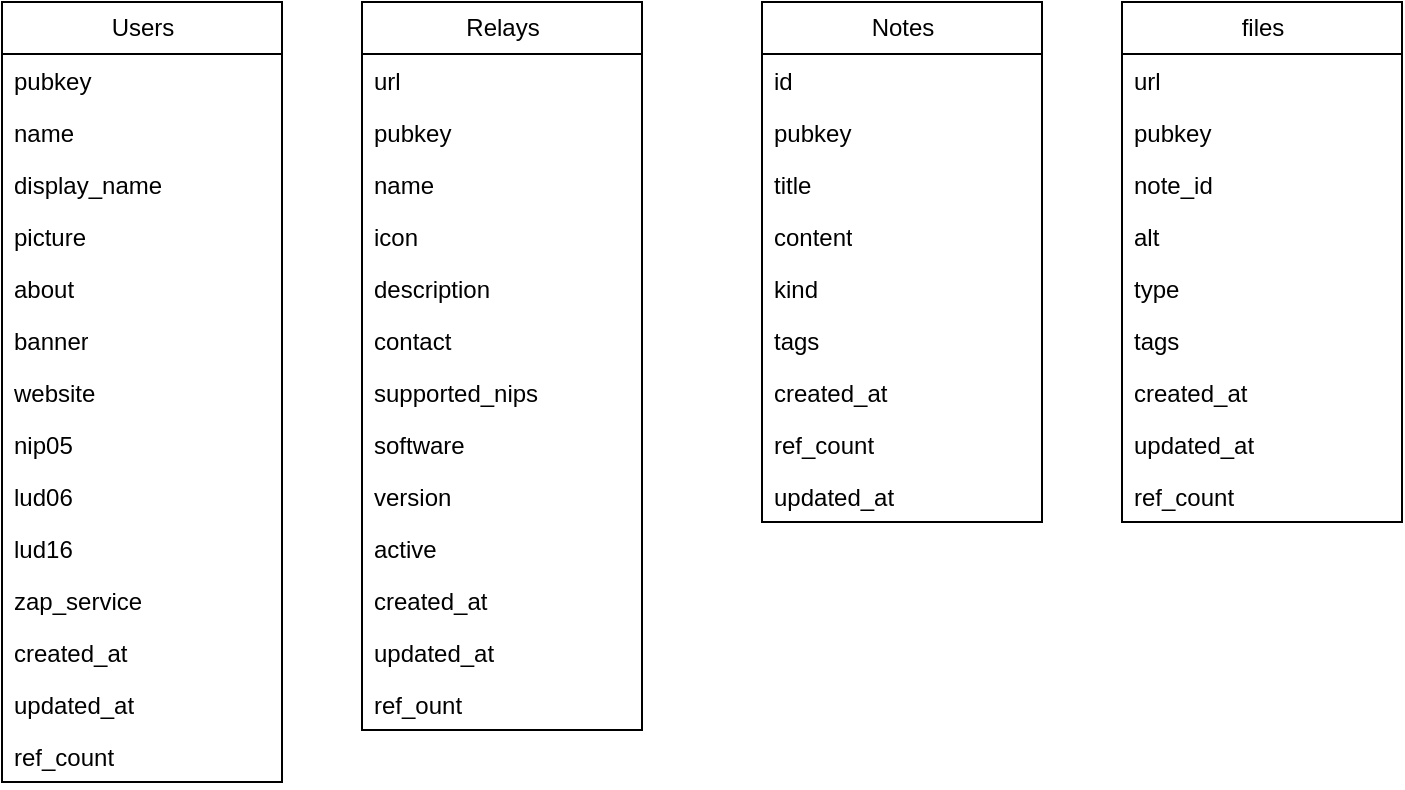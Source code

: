 <mxfile version="28.2.1">
  <diagram name="Página-1" id="jXSAgWF-4zvqbGGsyiac">
    <mxGraphModel dx="1810" dy="547" grid="1" gridSize="10" guides="1" tooltips="1" connect="1" arrows="1" fold="1" page="1" pageScale="1" pageWidth="827" pageHeight="1169" math="0" shadow="0">
      <root>
        <mxCell id="0" />
        <mxCell id="1" parent="0" />
        <mxCell id="9zEj83XKwqVBPFm6uY9B-1" value="Users" style="swimlane;fontStyle=0;childLayout=stackLayout;horizontal=1;startSize=26;fillColor=none;horizontalStack=0;resizeParent=1;resizeParentMax=0;resizeLast=0;collapsible=1;marginBottom=0;html=1;" parent="1" vertex="1">
          <mxGeometry x="-170" y="80" width="140" height="390" as="geometry" />
        </mxCell>
        <mxCell id="9zEj83XKwqVBPFm6uY9B-2" value="pubkey" style="text;strokeColor=none;fillColor=none;align=left;verticalAlign=top;spacingLeft=4;spacingRight=4;overflow=hidden;rotatable=0;points=[[0,0.5],[1,0.5]];portConstraint=eastwest;whiteSpace=wrap;html=1;" parent="9zEj83XKwqVBPFm6uY9B-1" vertex="1">
          <mxGeometry y="26" width="140" height="26" as="geometry" />
        </mxCell>
        <mxCell id="9zEj83XKwqVBPFm6uY9B-3" value="name" style="text;strokeColor=none;fillColor=none;align=left;verticalAlign=top;spacingLeft=4;spacingRight=4;overflow=hidden;rotatable=0;points=[[0,0.5],[1,0.5]];portConstraint=eastwest;whiteSpace=wrap;html=1;" parent="9zEj83XKwqVBPFm6uY9B-1" vertex="1">
          <mxGeometry y="52" width="140" height="26" as="geometry" />
        </mxCell>
        <mxCell id="9zEj83XKwqVBPFm6uY9B-4" value="display_name" style="text;strokeColor=none;fillColor=none;align=left;verticalAlign=top;spacingLeft=4;spacingRight=4;overflow=hidden;rotatable=0;points=[[0,0.5],[1,0.5]];portConstraint=eastwest;whiteSpace=wrap;html=1;" parent="9zEj83XKwqVBPFm6uY9B-1" vertex="1">
          <mxGeometry y="78" width="140" height="26" as="geometry" />
        </mxCell>
        <mxCell id="joEj9sLW2nGgoRtqDkdS-2" value="picture" style="text;strokeColor=none;fillColor=none;align=left;verticalAlign=top;spacingLeft=4;spacingRight=4;overflow=hidden;rotatable=0;points=[[0,0.5],[1,0.5]];portConstraint=eastwest;whiteSpace=wrap;html=1;" vertex="1" parent="9zEj83XKwqVBPFm6uY9B-1">
          <mxGeometry y="104" width="140" height="26" as="geometry" />
        </mxCell>
        <mxCell id="joEj9sLW2nGgoRtqDkdS-3" value="about" style="text;strokeColor=none;fillColor=none;align=left;verticalAlign=top;spacingLeft=4;spacingRight=4;overflow=hidden;rotatable=0;points=[[0,0.5],[1,0.5]];portConstraint=eastwest;whiteSpace=wrap;html=1;" vertex="1" parent="9zEj83XKwqVBPFm6uY9B-1">
          <mxGeometry y="130" width="140" height="26" as="geometry" />
        </mxCell>
        <mxCell id="joEj9sLW2nGgoRtqDkdS-1" value="banner" style="text;strokeColor=none;fillColor=none;align=left;verticalAlign=top;spacingLeft=4;spacingRight=4;overflow=hidden;rotatable=0;points=[[0,0.5],[1,0.5]];portConstraint=eastwest;whiteSpace=wrap;html=1;" vertex="1" parent="9zEj83XKwqVBPFm6uY9B-1">
          <mxGeometry y="156" width="140" height="26" as="geometry" />
        </mxCell>
        <mxCell id="joEj9sLW2nGgoRtqDkdS-12" value="website" style="text;strokeColor=none;fillColor=none;align=left;verticalAlign=top;spacingLeft=4;spacingRight=4;overflow=hidden;rotatable=0;points=[[0,0.5],[1,0.5]];portConstraint=eastwest;whiteSpace=wrap;html=1;" vertex="1" parent="9zEj83XKwqVBPFm6uY9B-1">
          <mxGeometry y="182" width="140" height="26" as="geometry" />
        </mxCell>
        <mxCell id="joEj9sLW2nGgoRtqDkdS-14" value="nip05" style="text;strokeColor=none;fillColor=none;align=left;verticalAlign=top;spacingLeft=4;spacingRight=4;overflow=hidden;rotatable=0;points=[[0,0.5],[1,0.5]];portConstraint=eastwest;whiteSpace=wrap;html=1;" vertex="1" parent="9zEj83XKwqVBPFm6uY9B-1">
          <mxGeometry y="208" width="140" height="26" as="geometry" />
        </mxCell>
        <mxCell id="joEj9sLW2nGgoRtqDkdS-13" value="lud06" style="text;strokeColor=none;fillColor=none;align=left;verticalAlign=top;spacingLeft=4;spacingRight=4;overflow=hidden;rotatable=0;points=[[0,0.5],[1,0.5]];portConstraint=eastwest;whiteSpace=wrap;html=1;" vertex="1" parent="9zEj83XKwqVBPFm6uY9B-1">
          <mxGeometry y="234" width="140" height="26" as="geometry" />
        </mxCell>
        <mxCell id="joEj9sLW2nGgoRtqDkdS-15" value="lud16" style="text;strokeColor=none;fillColor=none;align=left;verticalAlign=top;spacingLeft=4;spacingRight=4;overflow=hidden;rotatable=0;points=[[0,0.5],[1,0.5]];portConstraint=eastwest;whiteSpace=wrap;html=1;" vertex="1" parent="9zEj83XKwqVBPFm6uY9B-1">
          <mxGeometry y="260" width="140" height="26" as="geometry" />
        </mxCell>
        <mxCell id="joEj9sLW2nGgoRtqDkdS-16" value="zap_service" style="text;strokeColor=none;fillColor=none;align=left;verticalAlign=top;spacingLeft=4;spacingRight=4;overflow=hidden;rotatable=0;points=[[0,0.5],[1,0.5]];portConstraint=eastwest;whiteSpace=wrap;html=1;" vertex="1" parent="9zEj83XKwqVBPFm6uY9B-1">
          <mxGeometry y="286" width="140" height="26" as="geometry" />
        </mxCell>
        <mxCell id="joEj9sLW2nGgoRtqDkdS-25" value="created_at" style="text;strokeColor=none;fillColor=none;align=left;verticalAlign=top;spacingLeft=4;spacingRight=4;overflow=hidden;rotatable=0;points=[[0,0.5],[1,0.5]];portConstraint=eastwest;whiteSpace=wrap;html=1;" vertex="1" parent="9zEj83XKwqVBPFm6uY9B-1">
          <mxGeometry y="312" width="140" height="26" as="geometry" />
        </mxCell>
        <mxCell id="joEj9sLW2nGgoRtqDkdS-26" value="updated_at" style="text;strokeColor=none;fillColor=none;align=left;verticalAlign=top;spacingLeft=4;spacingRight=4;overflow=hidden;rotatable=0;points=[[0,0.5],[1,0.5]];portConstraint=eastwest;whiteSpace=wrap;html=1;" vertex="1" parent="9zEj83XKwqVBPFm6uY9B-1">
          <mxGeometry y="338" width="140" height="26" as="geometry" />
        </mxCell>
        <mxCell id="joEj9sLW2nGgoRtqDkdS-27" value="ref_count" style="text;strokeColor=none;fillColor=none;align=left;verticalAlign=top;spacingLeft=4;spacingRight=4;overflow=hidden;rotatable=0;points=[[0,0.5],[1,0.5]];portConstraint=eastwest;whiteSpace=wrap;html=1;" vertex="1" parent="9zEj83XKwqVBPFm6uY9B-1">
          <mxGeometry y="364" width="140" height="26" as="geometry" />
        </mxCell>
        <mxCell id="9zEj83XKwqVBPFm6uY9B-5" value="Notes" style="swimlane;fontStyle=0;childLayout=stackLayout;horizontal=1;startSize=26;fillColor=none;horizontalStack=0;resizeParent=1;resizeParentMax=0;resizeLast=0;collapsible=1;marginBottom=0;html=1;" parent="1" vertex="1">
          <mxGeometry x="210" y="80" width="140" height="260" as="geometry">
            <mxRectangle x="310" y="10" width="70" height="30" as="alternateBounds" />
          </mxGeometry>
        </mxCell>
        <mxCell id="9zEj83XKwqVBPFm6uY9B-6" value="id" style="text;strokeColor=none;fillColor=none;align=left;verticalAlign=top;spacingLeft=4;spacingRight=4;overflow=hidden;rotatable=0;points=[[0,0.5],[1,0.5]];portConstraint=eastwest;whiteSpace=wrap;html=1;" parent="9zEj83XKwqVBPFm6uY9B-5" vertex="1">
          <mxGeometry y="26" width="140" height="26" as="geometry" />
        </mxCell>
        <mxCell id="9zEj83XKwqVBPFm6uY9B-7" value="pubkey" style="text;strokeColor=none;fillColor=none;align=left;verticalAlign=top;spacingLeft=4;spacingRight=4;overflow=hidden;rotatable=0;points=[[0,0.5],[1,0.5]];portConstraint=eastwest;whiteSpace=wrap;html=1;" parent="9zEj83XKwqVBPFm6uY9B-5" vertex="1">
          <mxGeometry y="52" width="140" height="26" as="geometry" />
        </mxCell>
        <mxCell id="9zEj83XKwqVBPFm6uY9B-8" value="title" style="text;strokeColor=none;fillColor=none;align=left;verticalAlign=top;spacingLeft=4;spacingRight=4;overflow=hidden;rotatable=0;points=[[0,0.5],[1,0.5]];portConstraint=eastwest;whiteSpace=wrap;html=1;" parent="9zEj83XKwqVBPFm6uY9B-5" vertex="1">
          <mxGeometry y="78" width="140" height="26" as="geometry" />
        </mxCell>
        <mxCell id="joEj9sLW2nGgoRtqDkdS-17" value="content" style="text;strokeColor=none;fillColor=none;align=left;verticalAlign=top;spacingLeft=4;spacingRight=4;overflow=hidden;rotatable=0;points=[[0,0.5],[1,0.5]];portConstraint=eastwest;whiteSpace=wrap;html=1;" vertex="1" parent="9zEj83XKwqVBPFm6uY9B-5">
          <mxGeometry y="104" width="140" height="26" as="geometry" />
        </mxCell>
        <mxCell id="joEj9sLW2nGgoRtqDkdS-18" value="kind" style="text;strokeColor=none;fillColor=none;align=left;verticalAlign=top;spacingLeft=4;spacingRight=4;overflow=hidden;rotatable=0;points=[[0,0.5],[1,0.5]];portConstraint=eastwest;whiteSpace=wrap;html=1;" vertex="1" parent="9zEj83XKwqVBPFm6uY9B-5">
          <mxGeometry y="130" width="140" height="26" as="geometry" />
        </mxCell>
        <mxCell id="joEj9sLW2nGgoRtqDkdS-19" value="tags" style="text;strokeColor=none;fillColor=none;align=left;verticalAlign=top;spacingLeft=4;spacingRight=4;overflow=hidden;rotatable=0;points=[[0,0.5],[1,0.5]];portConstraint=eastwest;whiteSpace=wrap;html=1;" vertex="1" parent="9zEj83XKwqVBPFm6uY9B-5">
          <mxGeometry y="156" width="140" height="26" as="geometry" />
        </mxCell>
        <mxCell id="joEj9sLW2nGgoRtqDkdS-29" value="created_at" style="text;strokeColor=none;fillColor=none;align=left;verticalAlign=top;spacingLeft=4;spacingRight=4;overflow=hidden;rotatable=0;points=[[0,0.5],[1,0.5]];portConstraint=eastwest;whiteSpace=wrap;html=1;" vertex="1" parent="9zEj83XKwqVBPFm6uY9B-5">
          <mxGeometry y="182" width="140" height="26" as="geometry" />
        </mxCell>
        <mxCell id="joEj9sLW2nGgoRtqDkdS-31" value="ref_count" style="text;strokeColor=none;fillColor=none;align=left;verticalAlign=top;spacingLeft=4;spacingRight=4;overflow=hidden;rotatable=0;points=[[0,0.5],[1,0.5]];portConstraint=eastwest;whiteSpace=wrap;html=1;" vertex="1" parent="9zEj83XKwqVBPFm6uY9B-5">
          <mxGeometry y="208" width="140" height="26" as="geometry" />
        </mxCell>
        <mxCell id="joEj9sLW2nGgoRtqDkdS-30" value="updated_at" style="text;strokeColor=none;fillColor=none;align=left;verticalAlign=top;spacingLeft=4;spacingRight=4;overflow=hidden;rotatable=0;points=[[0,0.5],[1,0.5]];portConstraint=eastwest;whiteSpace=wrap;html=1;" vertex="1" parent="9zEj83XKwqVBPFm6uY9B-5">
          <mxGeometry y="234" width="140" height="26" as="geometry" />
        </mxCell>
        <mxCell id="9zEj83XKwqVBPFm6uY9B-12" value="files" style="swimlane;fontStyle=0;childLayout=stackLayout;horizontal=1;startSize=26;fillColor=none;horizontalStack=0;resizeParent=1;resizeParentMax=0;resizeLast=0;collapsible=1;marginBottom=0;html=1;" parent="1" vertex="1">
          <mxGeometry x="390" y="80" width="140" height="260" as="geometry" />
        </mxCell>
        <mxCell id="9zEj83XKwqVBPFm6uY9B-13" value="url" style="text;strokeColor=none;fillColor=none;align=left;verticalAlign=top;spacingLeft=4;spacingRight=4;overflow=hidden;rotatable=0;points=[[0,0.5],[1,0.5]];portConstraint=eastwest;whiteSpace=wrap;html=1;" parent="9zEj83XKwqVBPFm6uY9B-12" vertex="1">
          <mxGeometry y="26" width="140" height="26" as="geometry" />
        </mxCell>
        <mxCell id="9zEj83XKwqVBPFm6uY9B-14" value="pubkey" style="text;strokeColor=none;fillColor=none;align=left;verticalAlign=top;spacingLeft=4;spacingRight=4;overflow=hidden;rotatable=0;points=[[0,0.5],[1,0.5]];portConstraint=eastwest;whiteSpace=wrap;html=1;" parent="9zEj83XKwqVBPFm6uY9B-12" vertex="1">
          <mxGeometry y="52" width="140" height="26" as="geometry" />
        </mxCell>
        <mxCell id="joEj9sLW2nGgoRtqDkdS-32" value="note_id" style="text;strokeColor=none;fillColor=none;align=left;verticalAlign=top;spacingLeft=4;spacingRight=4;overflow=hidden;rotatable=0;points=[[0,0.5],[1,0.5]];portConstraint=eastwest;whiteSpace=wrap;html=1;" vertex="1" parent="9zEj83XKwqVBPFm6uY9B-12">
          <mxGeometry y="78" width="140" height="26" as="geometry" />
        </mxCell>
        <mxCell id="9zEj83XKwqVBPFm6uY9B-15" value="alt" style="text;strokeColor=none;fillColor=none;align=left;verticalAlign=top;spacingLeft=4;spacingRight=4;overflow=hidden;rotatable=0;points=[[0,0.5],[1,0.5]];portConstraint=eastwest;whiteSpace=wrap;html=1;" parent="9zEj83XKwqVBPFm6uY9B-12" vertex="1">
          <mxGeometry y="104" width="140" height="26" as="geometry" />
        </mxCell>
        <mxCell id="joEj9sLW2nGgoRtqDkdS-33" value="type" style="text;strokeColor=none;fillColor=none;align=left;verticalAlign=top;spacingLeft=4;spacingRight=4;overflow=hidden;rotatable=0;points=[[0,0.5],[1,0.5]];portConstraint=eastwest;whiteSpace=wrap;html=1;" vertex="1" parent="9zEj83XKwqVBPFm6uY9B-12">
          <mxGeometry y="130" width="140" height="26" as="geometry" />
        </mxCell>
        <mxCell id="joEj9sLW2nGgoRtqDkdS-34" value="tags" style="text;strokeColor=none;fillColor=none;align=left;verticalAlign=top;spacingLeft=4;spacingRight=4;overflow=hidden;rotatable=0;points=[[0,0.5],[1,0.5]];portConstraint=eastwest;whiteSpace=wrap;html=1;" vertex="1" parent="9zEj83XKwqVBPFm6uY9B-12">
          <mxGeometry y="156" width="140" height="26" as="geometry" />
        </mxCell>
        <mxCell id="joEj9sLW2nGgoRtqDkdS-20" value="created_at" style="text;strokeColor=none;fillColor=none;align=left;verticalAlign=top;spacingLeft=4;spacingRight=4;overflow=hidden;rotatable=0;points=[[0,0.5],[1,0.5]];portConstraint=eastwest;whiteSpace=wrap;html=1;" vertex="1" parent="9zEj83XKwqVBPFm6uY9B-12">
          <mxGeometry y="182" width="140" height="26" as="geometry" />
        </mxCell>
        <mxCell id="joEj9sLW2nGgoRtqDkdS-21" value="updated_at" style="text;strokeColor=none;fillColor=none;align=left;verticalAlign=top;spacingLeft=4;spacingRight=4;overflow=hidden;rotatable=0;points=[[0,0.5],[1,0.5]];portConstraint=eastwest;whiteSpace=wrap;html=1;" vertex="1" parent="9zEj83XKwqVBPFm6uY9B-12">
          <mxGeometry y="208" width="140" height="26" as="geometry" />
        </mxCell>
        <mxCell id="joEj9sLW2nGgoRtqDkdS-22" value="ref_count" style="text;strokeColor=none;fillColor=none;align=left;verticalAlign=top;spacingLeft=4;spacingRight=4;overflow=hidden;rotatable=0;points=[[0,0.5],[1,0.5]];portConstraint=eastwest;whiteSpace=wrap;html=1;" vertex="1" parent="9zEj83XKwqVBPFm6uY9B-12">
          <mxGeometry y="234" width="140" height="26" as="geometry" />
        </mxCell>
        <mxCell id="9zEj83XKwqVBPFm6uY9B-18" value="Relays" style="swimlane;fontStyle=0;childLayout=stackLayout;horizontal=1;startSize=26;fillColor=none;horizontalStack=0;resizeParent=1;resizeParentMax=0;resizeLast=0;collapsible=1;marginBottom=0;html=1;" parent="1" vertex="1">
          <mxGeometry x="10" y="80" width="140" height="364" as="geometry" />
        </mxCell>
        <mxCell id="9zEj83XKwqVBPFm6uY9B-19" value="url" style="text;strokeColor=none;fillColor=none;align=left;verticalAlign=top;spacingLeft=4;spacingRight=4;overflow=hidden;rotatable=0;points=[[0,0.5],[1,0.5]];portConstraint=eastwest;whiteSpace=wrap;html=1;" parent="9zEj83XKwqVBPFm6uY9B-18" vertex="1">
          <mxGeometry y="26" width="140" height="26" as="geometry" />
        </mxCell>
        <mxCell id="9zEj83XKwqVBPFm6uY9B-20" value="pubkey" style="text;strokeColor=none;fillColor=none;align=left;verticalAlign=top;spacingLeft=4;spacingRight=4;overflow=hidden;rotatable=0;points=[[0,0.5],[1,0.5]];portConstraint=eastwest;whiteSpace=wrap;html=1;" parent="9zEj83XKwqVBPFm6uY9B-18" vertex="1">
          <mxGeometry y="52" width="140" height="26" as="geometry" />
        </mxCell>
        <mxCell id="9zEj83XKwqVBPFm6uY9B-21" value="name" style="text;strokeColor=none;fillColor=none;align=left;verticalAlign=top;spacingLeft=4;spacingRight=4;overflow=hidden;rotatable=0;points=[[0,0.5],[1,0.5]];portConstraint=eastwest;whiteSpace=wrap;html=1;" parent="9zEj83XKwqVBPFm6uY9B-18" vertex="1">
          <mxGeometry y="78" width="140" height="26" as="geometry" />
        </mxCell>
        <mxCell id="joEj9sLW2nGgoRtqDkdS-10" value="icon" style="text;strokeColor=none;fillColor=none;align=left;verticalAlign=top;spacingLeft=4;spacingRight=4;overflow=hidden;rotatable=0;points=[[0,0.5],[1,0.5]];portConstraint=eastwest;whiteSpace=wrap;html=1;" vertex="1" parent="9zEj83XKwqVBPFm6uY9B-18">
          <mxGeometry y="104" width="140" height="26" as="geometry" />
        </mxCell>
        <mxCell id="joEj9sLW2nGgoRtqDkdS-4" value="description" style="text;strokeColor=none;fillColor=none;align=left;verticalAlign=top;spacingLeft=4;spacingRight=4;overflow=hidden;rotatable=0;points=[[0,0.5],[1,0.5]];portConstraint=eastwest;whiteSpace=wrap;html=1;" vertex="1" parent="9zEj83XKwqVBPFm6uY9B-18">
          <mxGeometry y="130" width="140" height="26" as="geometry" />
        </mxCell>
        <mxCell id="joEj9sLW2nGgoRtqDkdS-6" value="contact" style="text;strokeColor=none;fillColor=none;align=left;verticalAlign=top;spacingLeft=4;spacingRight=4;overflow=hidden;rotatable=0;points=[[0,0.5],[1,0.5]];portConstraint=eastwest;whiteSpace=wrap;html=1;" vertex="1" parent="9zEj83XKwqVBPFm6uY9B-18">
          <mxGeometry y="156" width="140" height="26" as="geometry" />
        </mxCell>
        <mxCell id="joEj9sLW2nGgoRtqDkdS-5" value="supported_nips" style="text;strokeColor=none;fillColor=none;align=left;verticalAlign=top;spacingLeft=4;spacingRight=4;overflow=hidden;rotatable=0;points=[[0,0.5],[1,0.5]];portConstraint=eastwest;whiteSpace=wrap;html=1;" vertex="1" parent="9zEj83XKwqVBPFm6uY9B-18">
          <mxGeometry y="182" width="140" height="26" as="geometry" />
        </mxCell>
        <mxCell id="joEj9sLW2nGgoRtqDkdS-7" value="software" style="text;strokeColor=none;fillColor=none;align=left;verticalAlign=top;spacingLeft=4;spacingRight=4;overflow=hidden;rotatable=0;points=[[0,0.5],[1,0.5]];portConstraint=eastwest;whiteSpace=wrap;html=1;" vertex="1" parent="9zEj83XKwqVBPFm6uY9B-18">
          <mxGeometry y="208" width="140" height="26" as="geometry" />
        </mxCell>
        <mxCell id="joEj9sLW2nGgoRtqDkdS-8" value="version" style="text;strokeColor=none;fillColor=none;align=left;verticalAlign=top;spacingLeft=4;spacingRight=4;overflow=hidden;rotatable=0;points=[[0,0.5],[1,0.5]];portConstraint=eastwest;whiteSpace=wrap;html=1;" vertex="1" parent="9zEj83XKwqVBPFm6uY9B-18">
          <mxGeometry y="234" width="140" height="26" as="geometry" />
        </mxCell>
        <mxCell id="joEj9sLW2nGgoRtqDkdS-9" value="active" style="text;strokeColor=none;fillColor=none;align=left;verticalAlign=top;spacingLeft=4;spacingRight=4;overflow=hidden;rotatable=0;points=[[0,0.5],[1,0.5]];portConstraint=eastwest;whiteSpace=wrap;html=1;" vertex="1" parent="9zEj83XKwqVBPFm6uY9B-18">
          <mxGeometry y="260" width="140" height="26" as="geometry" />
        </mxCell>
        <mxCell id="joEj9sLW2nGgoRtqDkdS-23" value="created_at" style="text;strokeColor=none;fillColor=none;align=left;verticalAlign=top;spacingLeft=4;spacingRight=4;overflow=hidden;rotatable=0;points=[[0,0.5],[1,0.5]];portConstraint=eastwest;whiteSpace=wrap;html=1;" vertex="1" parent="9zEj83XKwqVBPFm6uY9B-18">
          <mxGeometry y="286" width="140" height="26" as="geometry" />
        </mxCell>
        <mxCell id="joEj9sLW2nGgoRtqDkdS-24" value="updated_at" style="text;strokeColor=none;fillColor=none;align=left;verticalAlign=top;spacingLeft=4;spacingRight=4;overflow=hidden;rotatable=0;points=[[0,0.5],[1,0.5]];portConstraint=eastwest;whiteSpace=wrap;html=1;" vertex="1" parent="9zEj83XKwqVBPFm6uY9B-18">
          <mxGeometry y="312" width="140" height="26" as="geometry" />
        </mxCell>
        <mxCell id="joEj9sLW2nGgoRtqDkdS-11" value="ref_ount" style="text;strokeColor=none;fillColor=none;align=left;verticalAlign=top;spacingLeft=4;spacingRight=4;overflow=hidden;rotatable=0;points=[[0,0.5],[1,0.5]];portConstraint=eastwest;whiteSpace=wrap;html=1;" vertex="1" parent="9zEj83XKwqVBPFm6uY9B-18">
          <mxGeometry y="338" width="140" height="26" as="geometry" />
        </mxCell>
      </root>
    </mxGraphModel>
  </diagram>
</mxfile>
